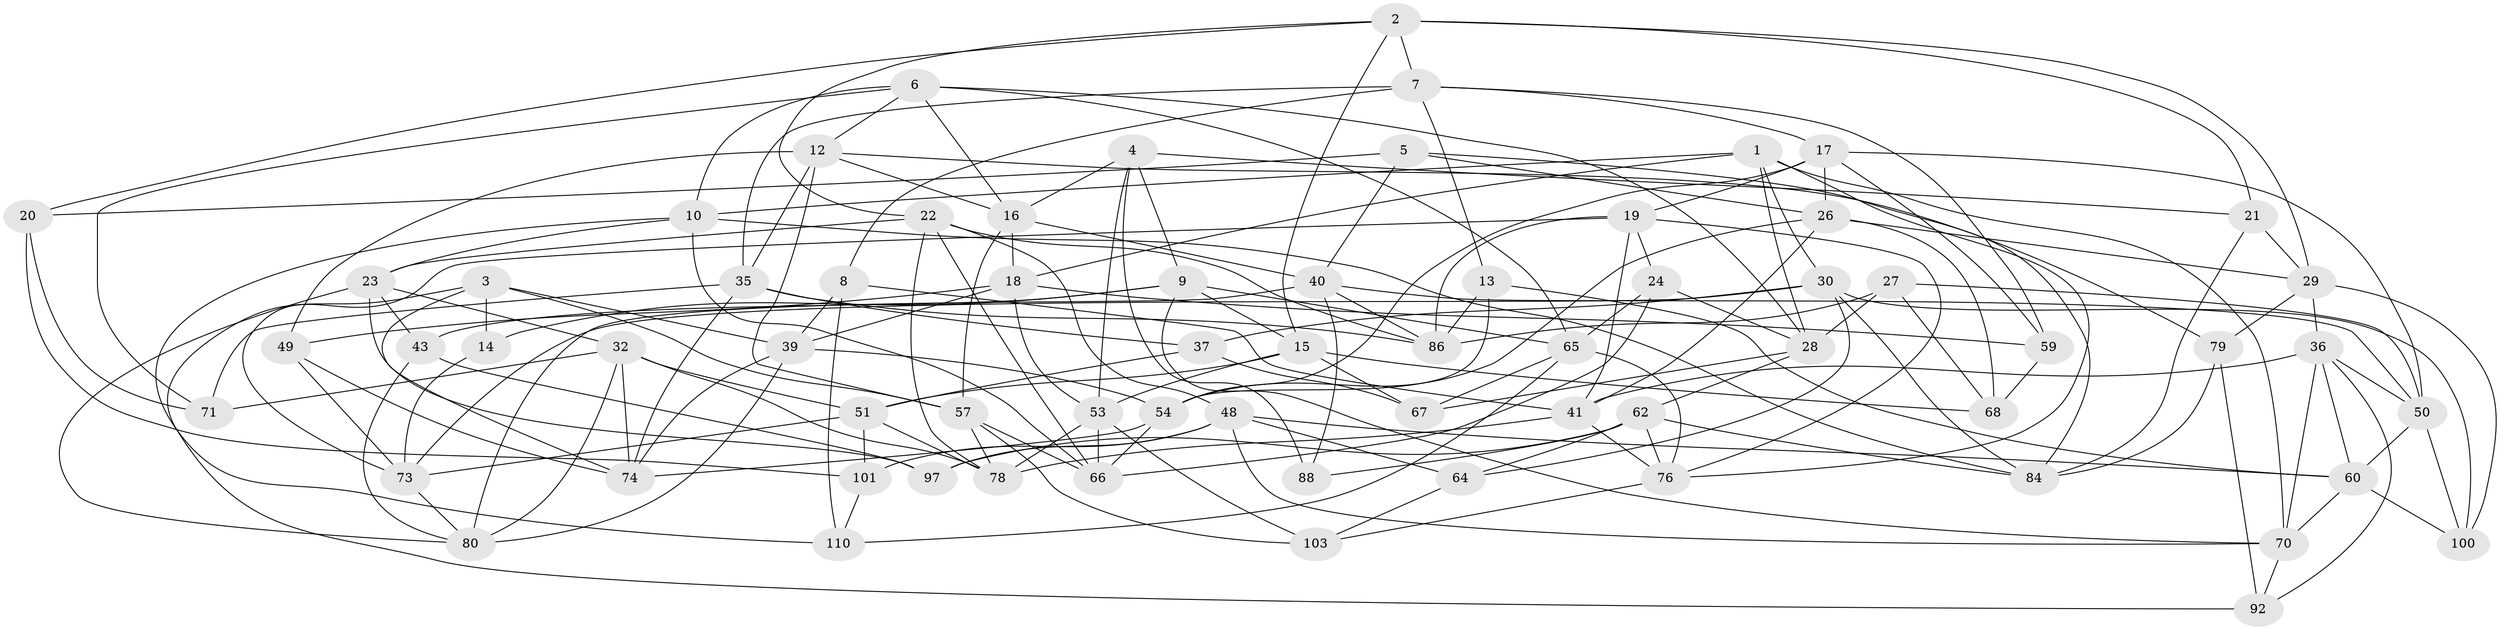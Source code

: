 // original degree distribution, {4: 1.0}
// Generated by graph-tools (version 1.1) at 2025/42/03/06/25 10:42:20]
// undirected, 68 vertices, 178 edges
graph export_dot {
graph [start="1"]
  node [color=gray90,style=filled];
  1 [super="+11"];
  2 [super="+25"];
  3 [super="+55"];
  4 [super="+33"];
  5;
  6 [super="+42"];
  7 [super="+87"];
  8;
  9 [super="+106"];
  10 [super="+34"];
  12 [super="+98"];
  13;
  14;
  15 [super="+38"];
  16 [super="+112"];
  17 [super="+111"];
  18 [super="+75"];
  19 [super="+47"];
  20;
  21;
  22 [super="+82"];
  23 [super="+44"];
  24;
  26 [super="+81"];
  27;
  28 [super="+45"];
  29 [super="+31"];
  30 [super="+46"];
  32 [super="+89"];
  35 [super="+58"];
  36 [super="+61"];
  37;
  39 [super="+77"];
  40 [super="+69"];
  41 [super="+96"];
  43;
  48 [super="+52"];
  49;
  50 [super="+83"];
  51 [super="+107"];
  53 [super="+63"];
  54 [super="+56"];
  57 [super="+99"];
  59;
  60 [super="+72"];
  62 [super="+85"];
  64;
  65 [super="+93"];
  66 [super="+104"];
  67;
  68;
  70 [super="+90"];
  71;
  73 [super="+95"];
  74 [super="+94"];
  76 [super="+91"];
  78 [super="+109"];
  79;
  80 [super="+108"];
  84 [super="+105"];
  86 [super="+102"];
  88;
  92;
  97;
  100;
  101;
  103;
  110;
  1 -- 10;
  1 -- 18;
  1 -- 28;
  1 -- 30;
  1 -- 76;
  1 -- 70;
  2 -- 15;
  2 -- 21;
  2 -- 29;
  2 -- 20;
  2 -- 22;
  2 -- 7;
  3 -- 14 [weight=2];
  3 -- 92;
  3 -- 74;
  3 -- 57;
  3 -- 39;
  4 -- 53;
  4 -- 88 [weight=2];
  4 -- 9;
  4 -- 16;
  4 -- 21;
  5 -- 40;
  5 -- 20;
  5 -- 26;
  5 -- 84;
  6 -- 71;
  6 -- 16;
  6 -- 65;
  6 -- 10;
  6 -- 12;
  6 -- 28;
  7 -- 59;
  7 -- 35;
  7 -- 8;
  7 -- 13;
  7 -- 17;
  8 -- 39;
  8 -- 110;
  8 -- 41;
  9 -- 15;
  9 -- 43;
  9 -- 65;
  9 -- 70;
  9 -- 14;
  10 -- 23;
  10 -- 84;
  10 -- 66;
  10 -- 110;
  12 -- 35;
  12 -- 49;
  12 -- 16;
  12 -- 79;
  12 -- 57;
  13 -- 54;
  13 -- 86;
  13 -- 60;
  14 -- 73;
  15 -- 67;
  15 -- 51;
  15 -- 68;
  15 -- 53;
  16 -- 18;
  16 -- 40;
  16 -- 57;
  17 -- 54;
  17 -- 59;
  17 -- 26;
  17 -- 50;
  17 -- 19;
  18 -- 59;
  18 -- 53;
  18 -- 49;
  18 -- 39;
  19 -- 24;
  19 -- 41;
  19 -- 76;
  19 -- 86;
  19 -- 73;
  20 -- 101;
  20 -- 71;
  21 -- 29;
  21 -- 84;
  22 -- 66;
  22 -- 48;
  22 -- 86;
  22 -- 23;
  22 -- 78;
  23 -- 97;
  23 -- 80;
  23 -- 43;
  23 -- 32;
  24 -- 65;
  24 -- 66;
  24 -- 28;
  26 -- 29;
  26 -- 54;
  26 -- 68;
  26 -- 41;
  27 -- 50;
  27 -- 68;
  27 -- 28;
  27 -- 86;
  28 -- 67;
  28 -- 62;
  29 -- 100;
  29 -- 79;
  29 -- 36;
  30 -- 84;
  30 -- 64;
  30 -- 100;
  30 -- 37;
  30 -- 73;
  32 -- 51;
  32 -- 74;
  32 -- 80;
  32 -- 71;
  32 -- 78;
  35 -- 37;
  35 -- 71;
  35 -- 74;
  35 -- 86;
  36 -- 60;
  36 -- 70;
  36 -- 41;
  36 -- 92;
  36 -- 50;
  37 -- 67;
  37 -- 51;
  39 -- 80;
  39 -- 54;
  39 -- 74;
  40 -- 86;
  40 -- 88;
  40 -- 80;
  40 -- 50;
  41 -- 78;
  41 -- 76;
  43 -- 97;
  43 -- 80;
  48 -- 60;
  48 -- 97;
  48 -- 64;
  48 -- 101;
  48 -- 70;
  49 -- 73;
  49 -- 74;
  50 -- 100;
  50 -- 60;
  51 -- 101;
  51 -- 73;
  51 -- 78;
  53 -- 78;
  53 -- 66;
  53 -- 103;
  54 -- 74;
  54 -- 66;
  57 -- 103;
  57 -- 66;
  57 -- 78;
  59 -- 68;
  60 -- 100;
  60 -- 70;
  62 -- 84;
  62 -- 64;
  62 -- 88;
  62 -- 97;
  62 -- 76;
  64 -- 103;
  65 -- 110;
  65 -- 67;
  65 -- 76;
  70 -- 92;
  73 -- 80;
  76 -- 103;
  79 -- 92;
  79 -- 84;
  101 -- 110;
}
